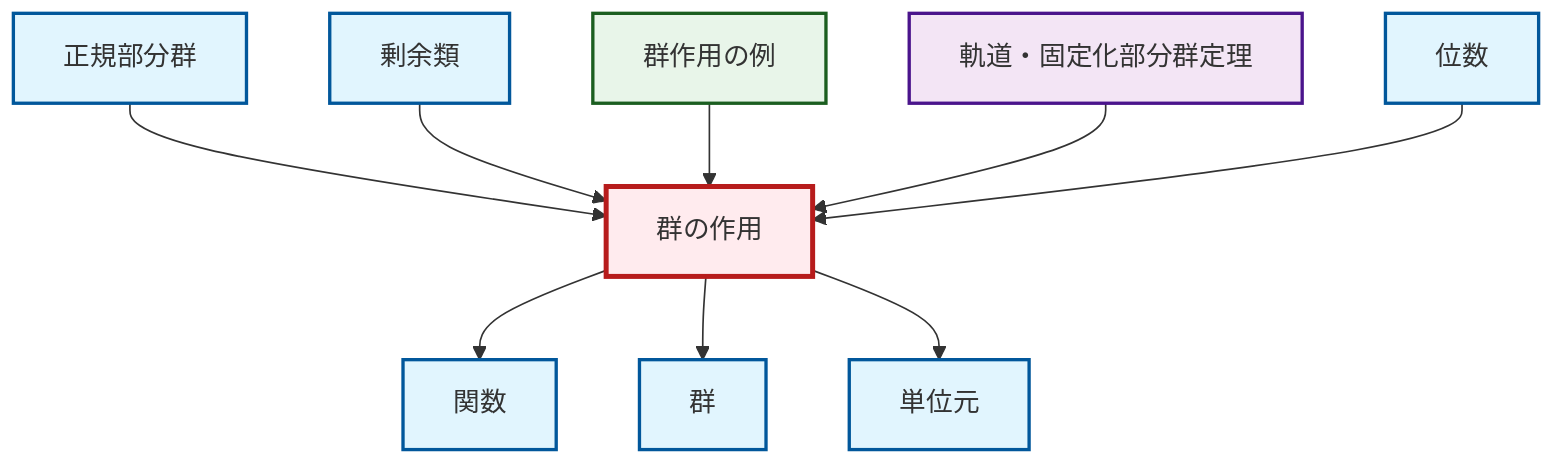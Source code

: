 graph TD
    classDef definition fill:#e1f5fe,stroke:#01579b,stroke-width:2px
    classDef theorem fill:#f3e5f5,stroke:#4a148c,stroke-width:2px
    classDef axiom fill:#fff3e0,stroke:#e65100,stroke-width:2px
    classDef example fill:#e8f5e9,stroke:#1b5e20,stroke-width:2px
    classDef current fill:#ffebee,stroke:#b71c1c,stroke-width:3px
    ex-group-action-examples["群作用の例"]:::example
    def-coset["剰余類"]:::definition
    def-group["群"]:::definition
    def-group-action["群の作用"]:::definition
    def-normal-subgroup["正規部分群"]:::definition
    thm-orbit-stabilizer["軌道・固定化部分群定理"]:::theorem
    def-identity-element["単位元"]:::definition
    def-order["位数"]:::definition
    def-function["関数"]:::definition
    def-normal-subgroup --> def-group-action
    def-coset --> def-group-action
    def-group-action --> def-function
    ex-group-action-examples --> def-group-action
    def-group-action --> def-group
    def-group-action --> def-identity-element
    thm-orbit-stabilizer --> def-group-action
    def-order --> def-group-action
    class def-group-action current